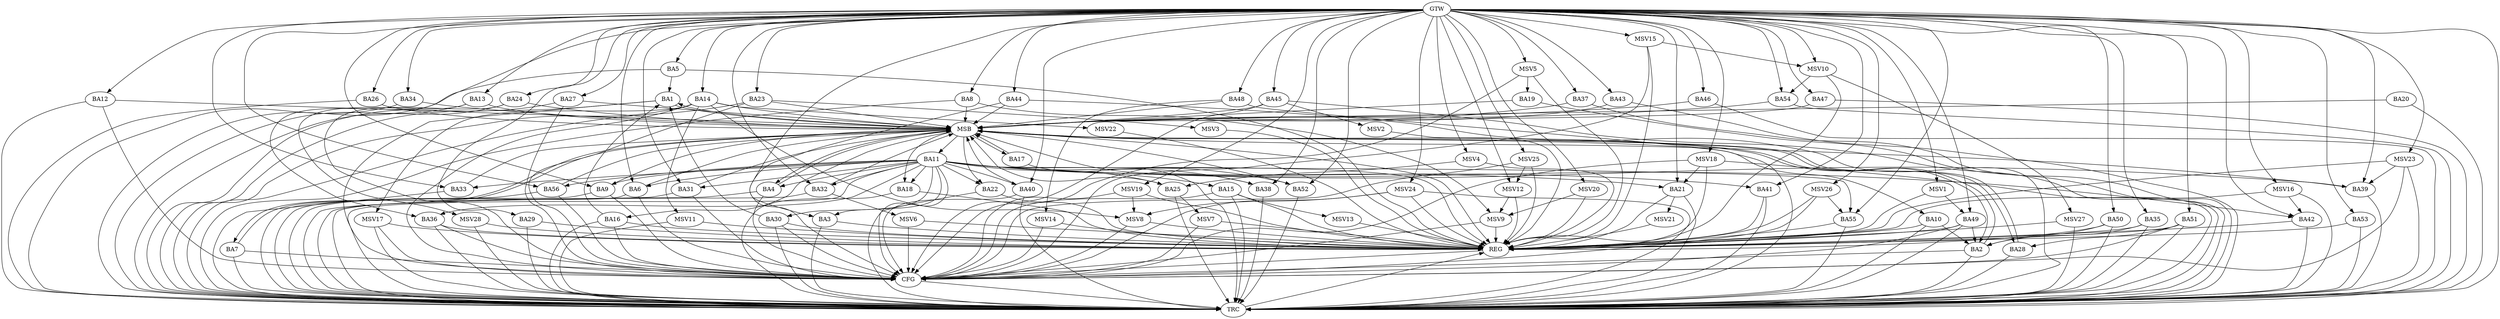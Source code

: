 strict digraph G {
  BA1 [ label="BA1" ];
  BA2 [ label="BA2" ];
  BA3 [ label="BA3" ];
  BA4 [ label="BA4" ];
  BA5 [ label="BA5" ];
  BA6 [ label="BA6" ];
  BA7 [ label="BA7" ];
  BA8 [ label="BA8" ];
  BA9 [ label="BA9" ];
  BA10 [ label="BA10" ];
  BA11 [ label="BA11" ];
  BA12 [ label="BA12" ];
  BA13 [ label="BA13" ];
  BA14 [ label="BA14" ];
  BA15 [ label="BA15" ];
  BA16 [ label="BA16" ];
  BA17 [ label="BA17" ];
  BA18 [ label="BA18" ];
  BA19 [ label="BA19" ];
  BA20 [ label="BA20" ];
  BA21 [ label="BA21" ];
  BA22 [ label="BA22" ];
  BA23 [ label="BA23" ];
  BA24 [ label="BA24" ];
  BA25 [ label="BA25" ];
  BA26 [ label="BA26" ];
  BA27 [ label="BA27" ];
  BA28 [ label="BA28" ];
  BA29 [ label="BA29" ];
  BA30 [ label="BA30" ];
  BA31 [ label="BA31" ];
  BA32 [ label="BA32" ];
  BA33 [ label="BA33" ];
  BA34 [ label="BA34" ];
  BA35 [ label="BA35" ];
  BA36 [ label="BA36" ];
  BA37 [ label="BA37" ];
  BA38 [ label="BA38" ];
  BA39 [ label="BA39" ];
  BA40 [ label="BA40" ];
  BA41 [ label="BA41" ];
  BA42 [ label="BA42" ];
  BA43 [ label="BA43" ];
  BA44 [ label="BA44" ];
  BA45 [ label="BA45" ];
  BA46 [ label="BA46" ];
  BA47 [ label="BA47" ];
  BA48 [ label="BA48" ];
  BA49 [ label="BA49" ];
  BA50 [ label="BA50" ];
  BA51 [ label="BA51" ];
  BA52 [ label="BA52" ];
  BA53 [ label="BA53" ];
  BA54 [ label="BA54" ];
  BA55 [ label="BA55" ];
  BA56 [ label="BA56" ];
  GTW [ label="GTW" ];
  REG [ label="REG" ];
  MSB [ label="MSB" ];
  CFG [ label="CFG" ];
  TRC [ label="TRC" ];
  MSV1 [ label="MSV1" ];
  MSV2 [ label="MSV2" ];
  MSV3 [ label="MSV3" ];
  MSV4 [ label="MSV4" ];
  MSV5 [ label="MSV5" ];
  MSV6 [ label="MSV6" ];
  MSV7 [ label="MSV7" ];
  MSV8 [ label="MSV8" ];
  MSV9 [ label="MSV9" ];
  MSV10 [ label="MSV10" ];
  MSV11 [ label="MSV11" ];
  MSV12 [ label="MSV12" ];
  MSV13 [ label="MSV13" ];
  MSV14 [ label="MSV14" ];
  MSV15 [ label="MSV15" ];
  MSV16 [ label="MSV16" ];
  MSV17 [ label="MSV17" ];
  MSV18 [ label="MSV18" ];
  MSV19 [ label="MSV19" ];
  MSV20 [ label="MSV20" ];
  MSV21 [ label="MSV21" ];
  MSV22 [ label="MSV22" ];
  MSV23 [ label="MSV23" ];
  MSV24 [ label="MSV24" ];
  MSV25 [ label="MSV25" ];
  MSV26 [ label="MSV26" ];
  MSV27 [ label="MSV27" ];
  MSV28 [ label="MSV28" ];
  BA5 -> BA1;
  BA10 -> BA2;
  BA11 -> BA4;
  BA16 -> BA1;
  BA30 -> BA1;
  BA35 -> BA2;
  BA49 -> BA2;
  BA50 -> BA2;
  BA51 -> BA28;
  GTW -> BA3;
  GTW -> BA5;
  GTW -> BA6;
  GTW -> BA8;
  GTW -> BA9;
  GTW -> BA12;
  GTW -> BA13;
  GTW -> BA14;
  GTW -> BA21;
  GTW -> BA23;
  GTW -> BA24;
  GTW -> BA26;
  GTW -> BA27;
  GTW -> BA29;
  GTW -> BA31;
  GTW -> BA32;
  GTW -> BA33;
  GTW -> BA34;
  GTW -> BA35;
  GTW -> BA36;
  GTW -> BA37;
  GTW -> BA38;
  GTW -> BA39;
  GTW -> BA40;
  GTW -> BA41;
  GTW -> BA42;
  GTW -> BA43;
  GTW -> BA44;
  GTW -> BA45;
  GTW -> BA46;
  GTW -> BA47;
  GTW -> BA48;
  GTW -> BA49;
  GTW -> BA50;
  GTW -> BA51;
  GTW -> BA52;
  GTW -> BA53;
  GTW -> BA54;
  GTW -> BA55;
  GTW -> BA56;
  BA3 -> REG;
  BA5 -> REG;
  BA10 -> REG;
  BA11 -> REG;
  BA15 -> REG;
  BA16 -> REG;
  BA18 -> REG;
  BA21 -> REG;
  BA22 -> REG;
  BA29 -> REG;
  BA30 -> REG;
  BA35 -> REG;
  BA36 -> REG;
  BA41 -> REG;
  BA42 -> REG;
  BA49 -> REG;
  BA50 -> REG;
  BA51 -> REG;
  BA53 -> REG;
  BA55 -> REG;
  BA1 -> MSB;
  MSB -> BA2;
  MSB -> REG;
  BA2 -> MSB;
  MSB -> BA1;
  BA4 -> MSB;
  BA6 -> MSB;
  BA7 -> MSB;
  BA8 -> MSB;
  BA9 -> MSB;
  BA12 -> MSB;
  MSB -> BA10;
  BA13 -> MSB;
  BA14 -> MSB;
  BA17 -> MSB;
  BA19 -> MSB;
  BA20 -> MSB;
  BA23 -> MSB;
  MSB -> BA22;
  BA24 -> MSB;
  MSB -> BA4;
  BA25 -> MSB;
  BA26 -> MSB;
  BA27 -> MSB;
  BA28 -> MSB;
  MSB -> BA7;
  BA31 -> MSB;
  BA32 -> MSB;
  MSB -> BA18;
  BA33 -> MSB;
  BA34 -> MSB;
  BA37 -> MSB;
  BA38 -> MSB;
  BA39 -> MSB;
  BA40 -> MSB;
  MSB -> BA28;
  BA43 -> MSB;
  MSB -> BA11;
  BA44 -> MSB;
  BA45 -> MSB;
  BA46 -> MSB;
  BA47 -> MSB;
  MSB -> BA16;
  BA48 -> MSB;
  BA52 -> MSB;
  BA54 -> MSB;
  BA56 -> MSB;
  MSB -> BA17;
  BA36 -> CFG;
  BA56 -> CFG;
  BA15 -> CFG;
  BA16 -> CFG;
  BA31 -> CFG;
  BA6 -> CFG;
  BA2 -> CFG;
  BA24 -> CFG;
  BA1 -> CFG;
  BA14 -> CFG;
  BA23 -> CFG;
  BA12 -> CFG;
  BA51 -> CFG;
  BA40 -> CFG;
  BA27 -> CFG;
  BA45 -> CFG;
  BA30 -> CFG;
  BA9 -> CFG;
  BA44 -> CFG;
  BA4 -> CFG;
  BA49 -> CFG;
  BA7 -> CFG;
  BA11 -> CFG;
  REG -> CFG;
  BA1 -> TRC;
  BA2 -> TRC;
  BA3 -> TRC;
  BA4 -> TRC;
  BA5 -> TRC;
  BA6 -> TRC;
  BA7 -> TRC;
  BA8 -> TRC;
  BA9 -> TRC;
  BA10 -> TRC;
  BA11 -> TRC;
  BA12 -> TRC;
  BA13 -> TRC;
  BA14 -> TRC;
  BA15 -> TRC;
  BA16 -> TRC;
  BA17 -> TRC;
  BA18 -> TRC;
  BA19 -> TRC;
  BA20 -> TRC;
  BA21 -> TRC;
  BA22 -> TRC;
  BA23 -> TRC;
  BA24 -> TRC;
  BA25 -> TRC;
  BA26 -> TRC;
  BA27 -> TRC;
  BA28 -> TRC;
  BA29 -> TRC;
  BA30 -> TRC;
  BA31 -> TRC;
  BA32 -> TRC;
  BA33 -> TRC;
  BA34 -> TRC;
  BA35 -> TRC;
  BA36 -> TRC;
  BA37 -> TRC;
  BA38 -> TRC;
  BA39 -> TRC;
  BA40 -> TRC;
  BA41 -> TRC;
  BA42 -> TRC;
  BA43 -> TRC;
  BA44 -> TRC;
  BA45 -> TRC;
  BA46 -> TRC;
  BA47 -> TRC;
  BA48 -> TRC;
  BA49 -> TRC;
  BA50 -> TRC;
  BA51 -> TRC;
  BA52 -> TRC;
  BA53 -> TRC;
  BA54 -> TRC;
  BA55 -> TRC;
  BA56 -> TRC;
  GTW -> TRC;
  CFG -> TRC;
  TRC -> REG;
  BA11 -> BA33;
  BA11 -> BA36;
  BA11 -> BA3;
  BA11 -> BA32;
  BA11 -> BA39;
  BA11 -> BA55;
  BA11 -> BA31;
  BA11 -> BA21;
  BA11 -> BA56;
  BA11 -> BA25;
  BA11 -> BA38;
  BA11 -> BA41;
  BA11 -> BA15;
  BA11 -> BA6;
  BA11 -> BA42;
  BA11 -> BA30;
  BA11 -> BA22;
  BA11 -> BA18;
  BA11 -> BA9;
  BA11 -> BA52;
  BA11 -> BA40;
  MSV1 -> BA49;
  GTW -> MSV1;
  MSV1 -> REG;
  BA45 -> MSV2;
  MSV2 -> REG;
  BA23 -> MSV3;
  MSV3 -> REG;
  MSV4 -> BA25;
  GTW -> MSV4;
  MSV4 -> REG;
  MSV5 -> BA19;
  GTW -> MSV5;
  MSV5 -> REG;
  MSV5 -> CFG;
  BA32 -> MSV6;
  MSV6 -> REG;
  MSV6 -> CFG;
  BA25 -> MSV7;
  MSV7 -> REG;
  MSV7 -> CFG;
  BA14 -> MSV8;
  MSV8 -> REG;
  MSV8 -> CFG;
  BA8 -> MSV9;
  MSV9 -> REG;
  MSV9 -> CFG;
  MSV10 -> BA54;
  GTW -> MSV10;
  MSV10 -> REG;
  BA14 -> MSV11;
  MSV11 -> REG;
  MSV11 -> TRC;
  MSV12 -> MSV9;
  GTW -> MSV12;
  MSV12 -> REG;
  BA15 -> MSV13;
  MSV13 -> REG;
  BA48 -> MSV14;
  MSV14 -> REG;
  MSV14 -> CFG;
  MSV15 -> MSV10;
  GTW -> MSV15;
  MSV15 -> REG;
  MSV15 -> CFG;
  MSV16 -> BA42;
  GTW -> MSV16;
  MSV16 -> REG;
  MSV16 -> TRC;
  BA14 -> MSV17;
  MSV17 -> REG;
  MSV17 -> TRC;
  MSV17 -> CFG;
  MSV18 -> BA21;
  GTW -> MSV18;
  MSV18 -> REG;
  MSV18 -> TRC;
  MSV18 -> CFG;
  MSV19 -> MSV8;
  GTW -> MSV19;
  MSV19 -> REG;
  MSV19 -> CFG;
  MSV20 -> MSV9;
  GTW -> MSV20;
  MSV20 -> REG;
  BA21 -> MSV21;
  MSV21 -> REG;
  BA14 -> MSV22;
  MSV22 -> REG;
  MSV23 -> BA39;
  GTW -> MSV23;
  MSV23 -> REG;
  MSV23 -> TRC;
  MSV23 -> CFG;
  MSV24 -> MSV8;
  GTW -> MSV24;
  MSV24 -> REG;
  MSV24 -> TRC;
  MSV24 -> CFG;
  MSV25 -> MSV12;
  GTW -> MSV25;
  MSV25 -> REG;
  MSV25 -> CFG;
  MSV26 -> BA55;
  GTW -> MSV26;
  MSV26 -> REG;
  MSV26 -> CFG;
  MSV10 -> MSV27;
  MSV27 -> REG;
  MSV27 -> TRC;
  BA13 -> MSV28;
  MSV28 -> REG;
  MSV28 -> TRC;
}
